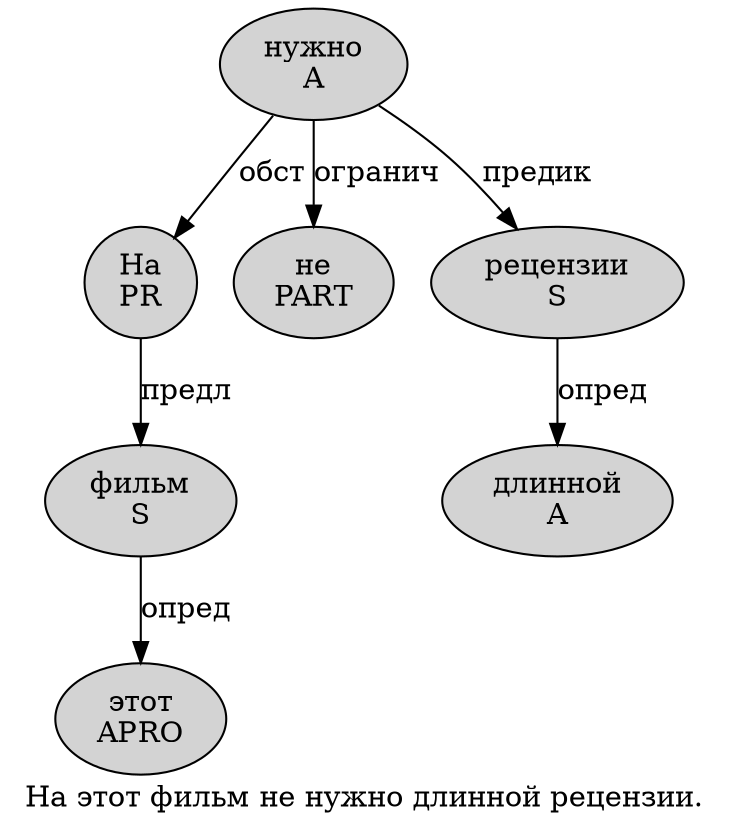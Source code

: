 digraph SENTENCE_347 {
	graph [label="На этот фильм не нужно длинной рецензии."]
	node [style=filled]
		0 [label="На
PR" color="" fillcolor=lightgray penwidth=1 shape=ellipse]
		1 [label="этот
APRO" color="" fillcolor=lightgray penwidth=1 shape=ellipse]
		2 [label="фильм
S" color="" fillcolor=lightgray penwidth=1 shape=ellipse]
		3 [label="не
PART" color="" fillcolor=lightgray penwidth=1 shape=ellipse]
		4 [label="нужно
A" color="" fillcolor=lightgray penwidth=1 shape=ellipse]
		5 [label="длинной
A" color="" fillcolor=lightgray penwidth=1 shape=ellipse]
		6 [label="рецензии
S" color="" fillcolor=lightgray penwidth=1 shape=ellipse]
			2 -> 1 [label="опред"]
			0 -> 2 [label="предл"]
			4 -> 0 [label="обст"]
			4 -> 3 [label="огранич"]
			4 -> 6 [label="предик"]
			6 -> 5 [label="опред"]
}